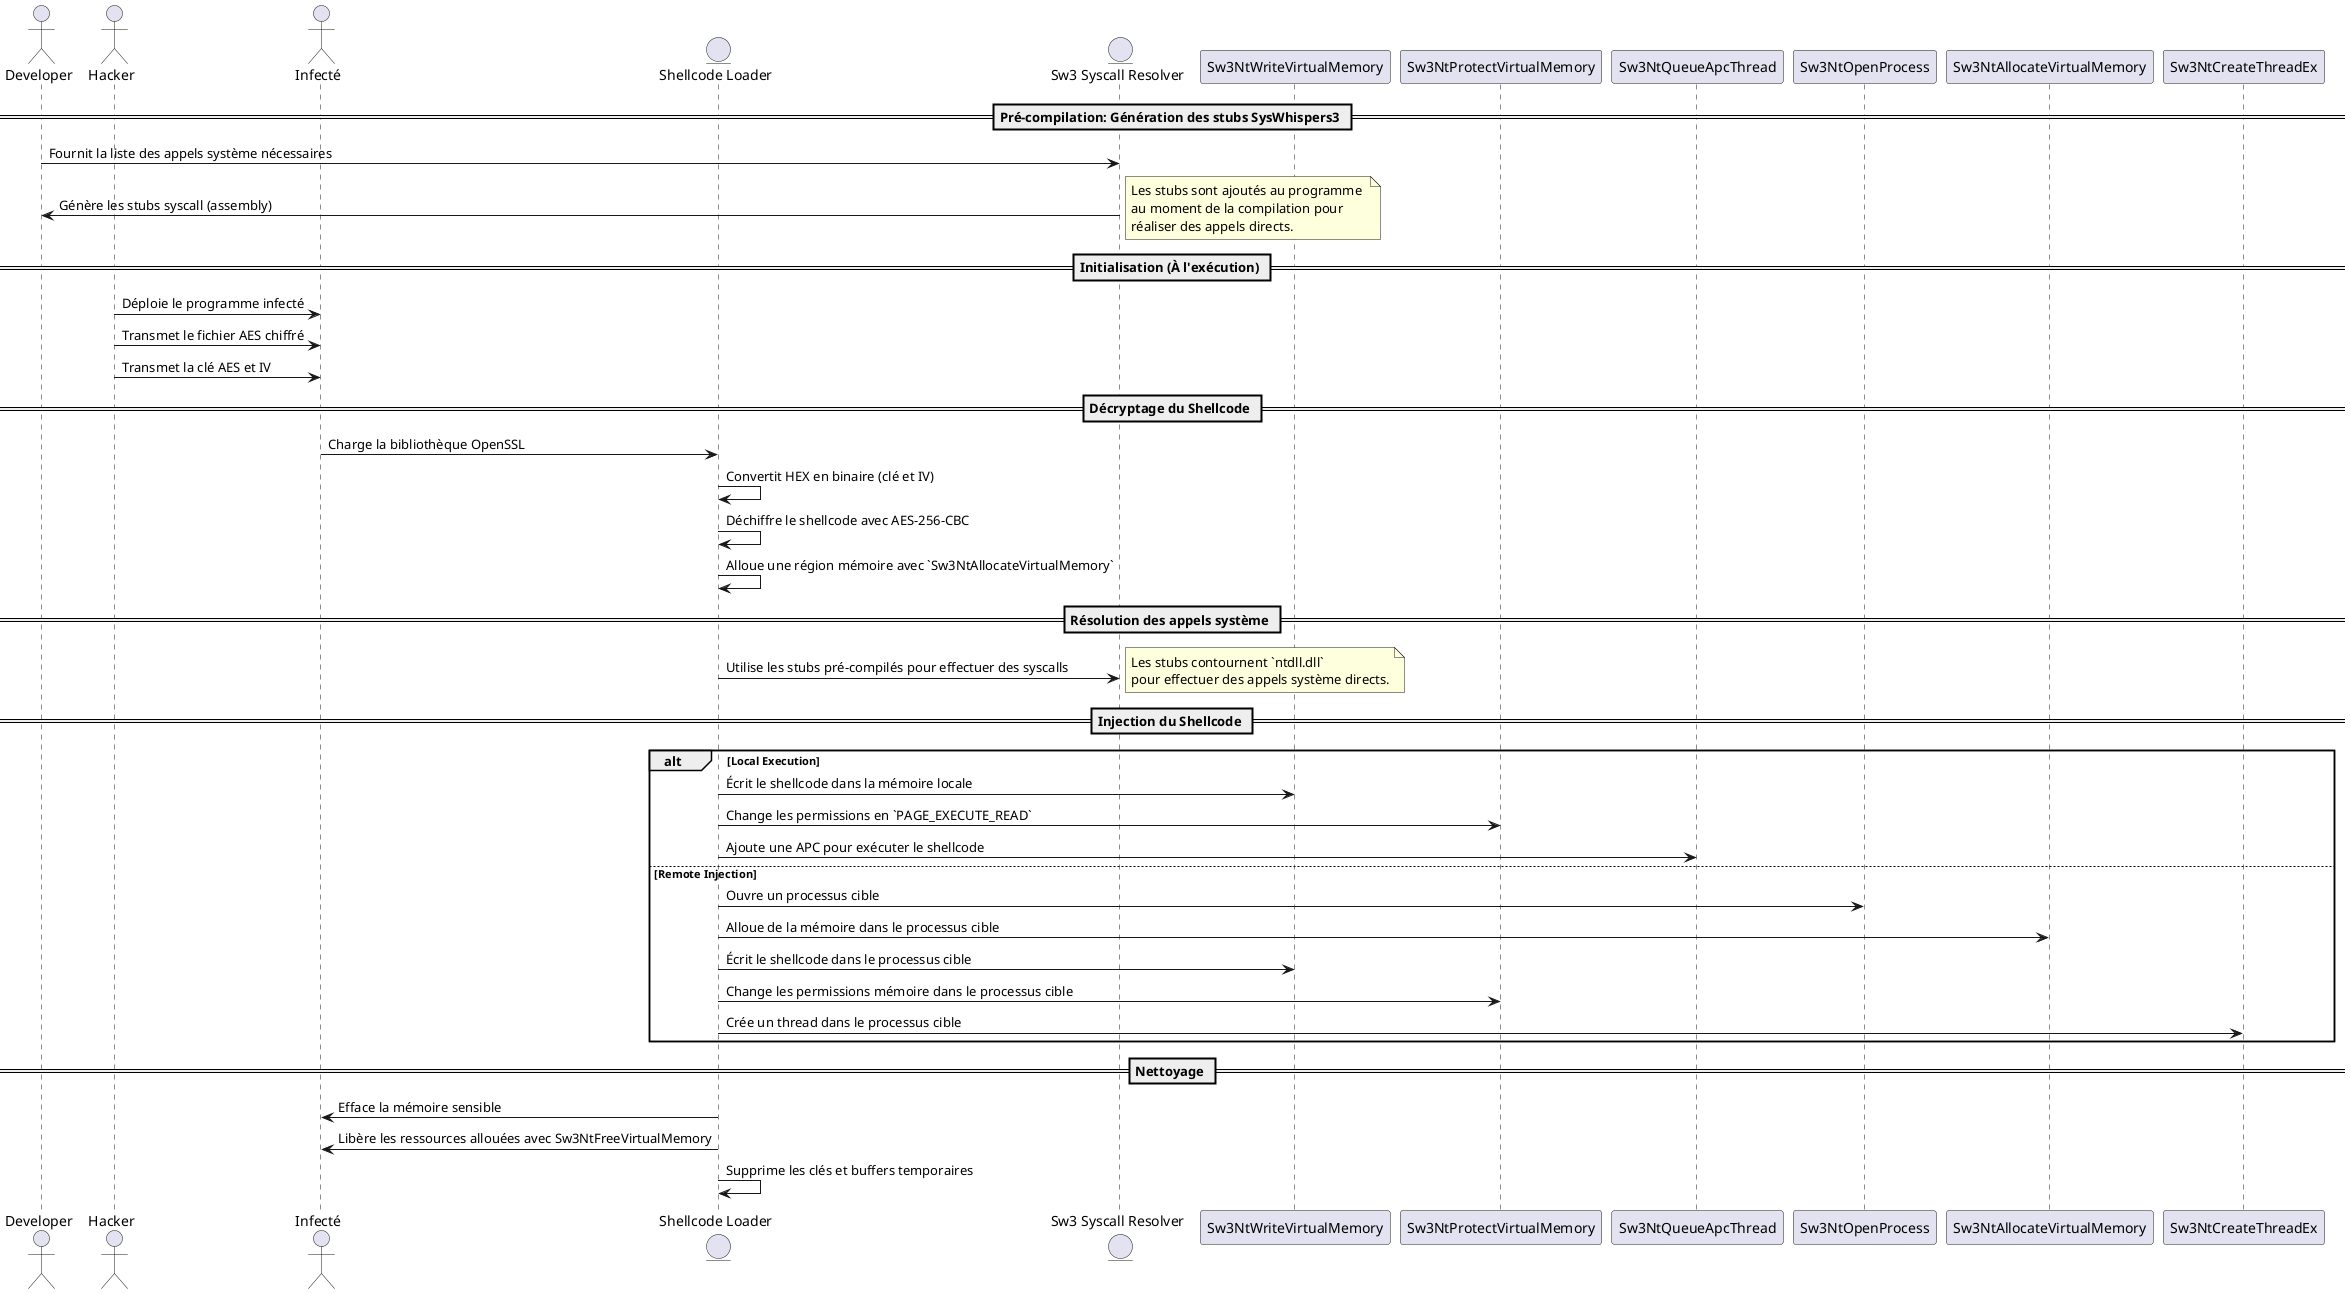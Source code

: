 @startuml
actor Developer as Dev
actor Hacker
actor "Infecté" as Infected
entity "Shellcode Loader" as Loader
entity "Sw3 Syscall Resolver" as SysWhispers3

== Pré-compilation: Génération des stubs SysWhispers3 ==
Dev -> SysWhispers3: Fournit la liste des appels système nécessaires
SysWhispers3 -> Dev: Génère les stubs syscall (assembly)
note right: Les stubs sont ajoutés au programme \nau moment de la compilation pour \nréaliser des appels directs.

== Initialisation (À l'exécution) ==
Hacker -> Infected: Déploie le programme infecté
Hacker -> Infected: Transmet le fichier AES chiffré
Hacker -> Infected: Transmet la clé AES et IV

== Décryptage du Shellcode ==
Infected -> Loader: Charge la bibliothèque OpenSSL
Loader -> Loader: Convertit HEX en binaire (clé et IV)
Loader -> Loader: Déchiffre le shellcode avec AES-256-CBC
Loader -> Loader: Alloue une région mémoire avec `Sw3NtAllocateVirtualMemory`

== Résolution des appels système ==
Loader -> SysWhispers3: Utilise les stubs pré-compilés pour effectuer des syscalls
note right: Les stubs contournent `ntdll.dll` \npour effectuer des appels système directs.

== Injection du Shellcode ==
alt Local Execution
    Loader -> Sw3NtWriteVirtualMemory: Écrit le shellcode dans la mémoire locale
    Loader -> Sw3NtProtectVirtualMemory: Change les permissions en `PAGE_EXECUTE_READ`
    Loader -> Sw3NtQueueApcThread: Ajoute une APC pour exécuter le shellcode
else Remote Injection
    Loader -> Sw3NtOpenProcess: Ouvre un processus cible
    Loader -> Sw3NtAllocateVirtualMemory: Alloue de la mémoire dans le processus cible
    Loader -> Sw3NtWriteVirtualMemory: Écrit le shellcode dans le processus cible
    Loader -> Sw3NtProtectVirtualMemory: Change les permissions mémoire dans le processus cible
    Loader -> Sw3NtCreateThreadEx: Crée un thread dans le processus cible
end

== Nettoyage ==
Loader -> Infected: Efface la mémoire sensible
Loader -> Infected: Libère les ressources allouées avec Sw3NtFreeVirtualMemory
Loader -> Loader: Supprime les clés et buffers temporaires

@enduml
